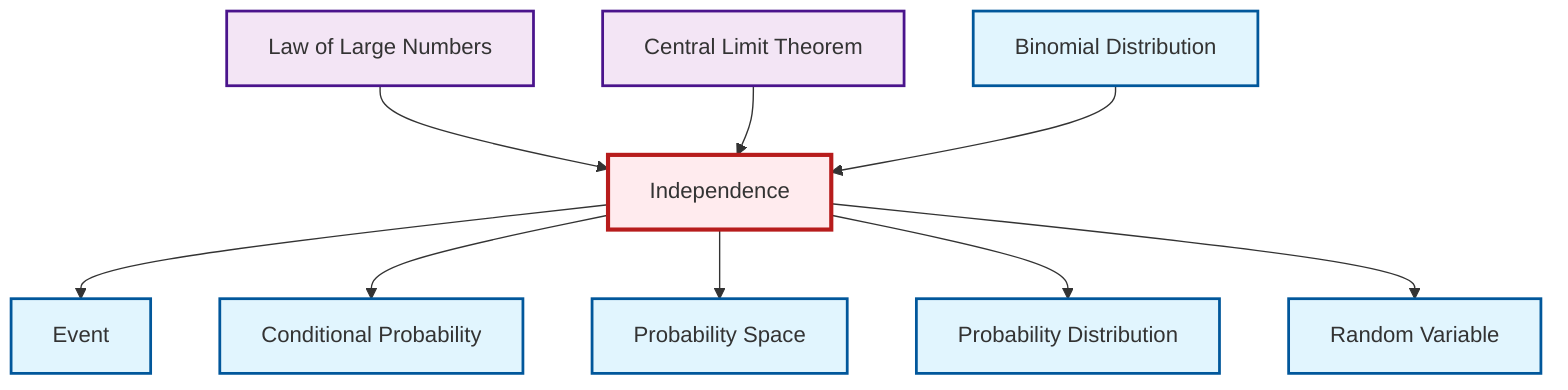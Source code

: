graph TD
    classDef definition fill:#e1f5fe,stroke:#01579b,stroke-width:2px
    classDef theorem fill:#f3e5f5,stroke:#4a148c,stroke-width:2px
    classDef axiom fill:#fff3e0,stroke:#e65100,stroke-width:2px
    classDef example fill:#e8f5e9,stroke:#1b5e20,stroke-width:2px
    classDef current fill:#ffebee,stroke:#b71c1c,stroke-width:3px
    thm-central-limit["Central Limit Theorem"]:::theorem
    def-event["Event"]:::definition
    def-conditional-probability["Conditional Probability"]:::definition
    thm-law-of-large-numbers["Law of Large Numbers"]:::theorem
    def-independence["Independence"]:::definition
    def-random-variable["Random Variable"]:::definition
    def-probability-space["Probability Space"]:::definition
    def-binomial-distribution["Binomial Distribution"]:::definition
    def-probability-distribution["Probability Distribution"]:::definition
    def-independence --> def-event
    thm-law-of-large-numbers --> def-independence
    def-independence --> def-conditional-probability
    def-independence --> def-probability-space
    thm-central-limit --> def-independence
    def-independence --> def-probability-distribution
    def-independence --> def-random-variable
    def-binomial-distribution --> def-independence
    class def-independence current